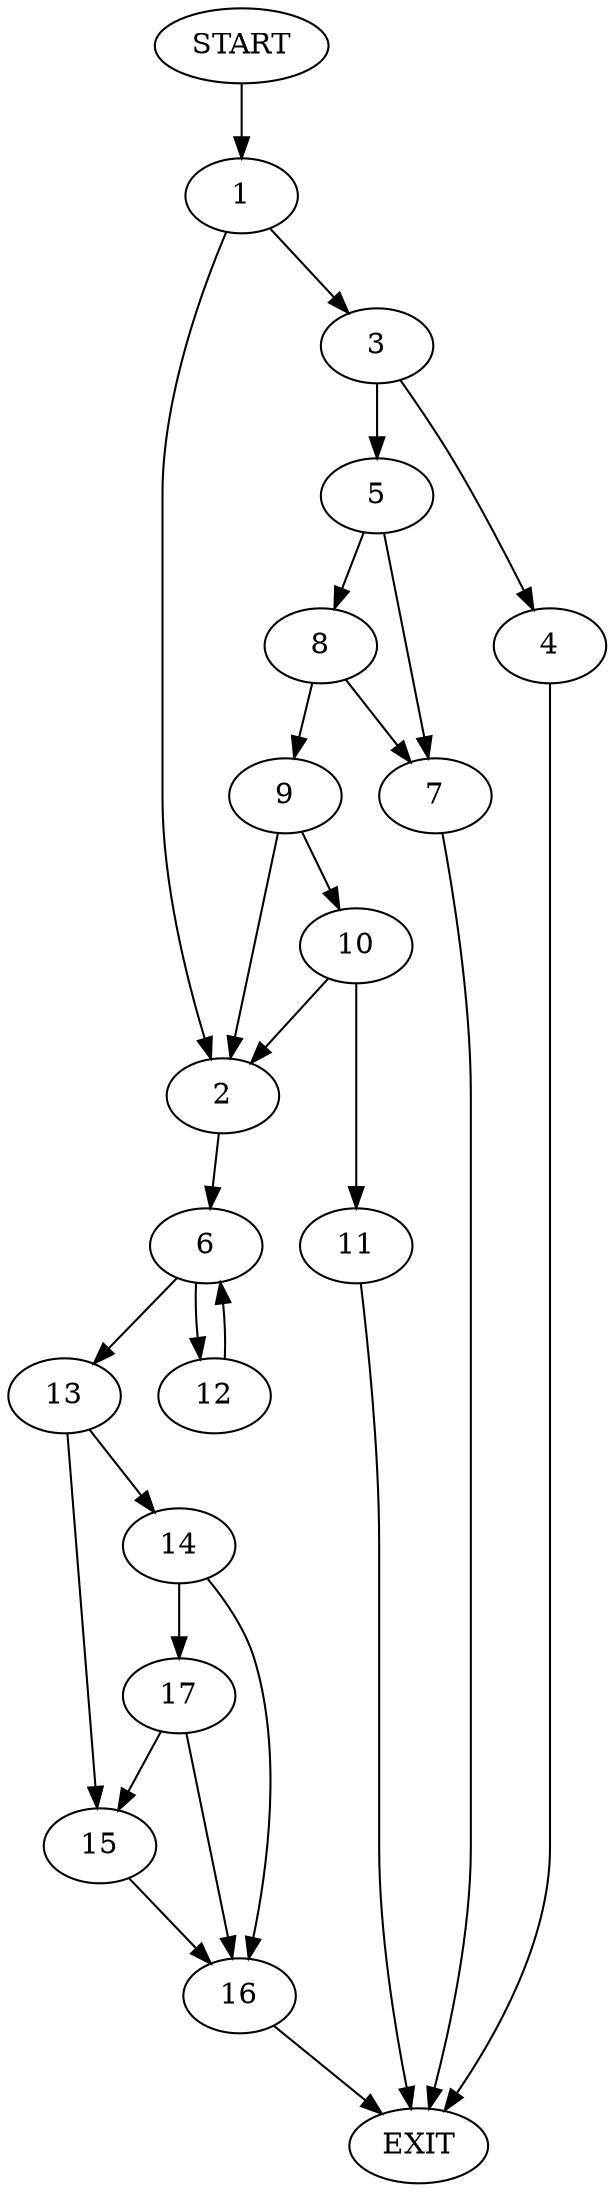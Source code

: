 digraph {
0 [label="START"]
18 [label="EXIT"]
0 -> 1
1 -> 2
1 -> 3
3 -> 4
3 -> 5
2 -> 6
5 -> 7
5 -> 8
4 -> 18
8 -> 9
8 -> 7
7 -> 18
9 -> 2
9 -> 10
10 -> 2
10 -> 11
11 -> 18
6 -> 12
6 -> 13
12 -> 6
13 -> 14
13 -> 15
14 -> 16
14 -> 17
15 -> 16
16 -> 18
17 -> 16
17 -> 15
}
